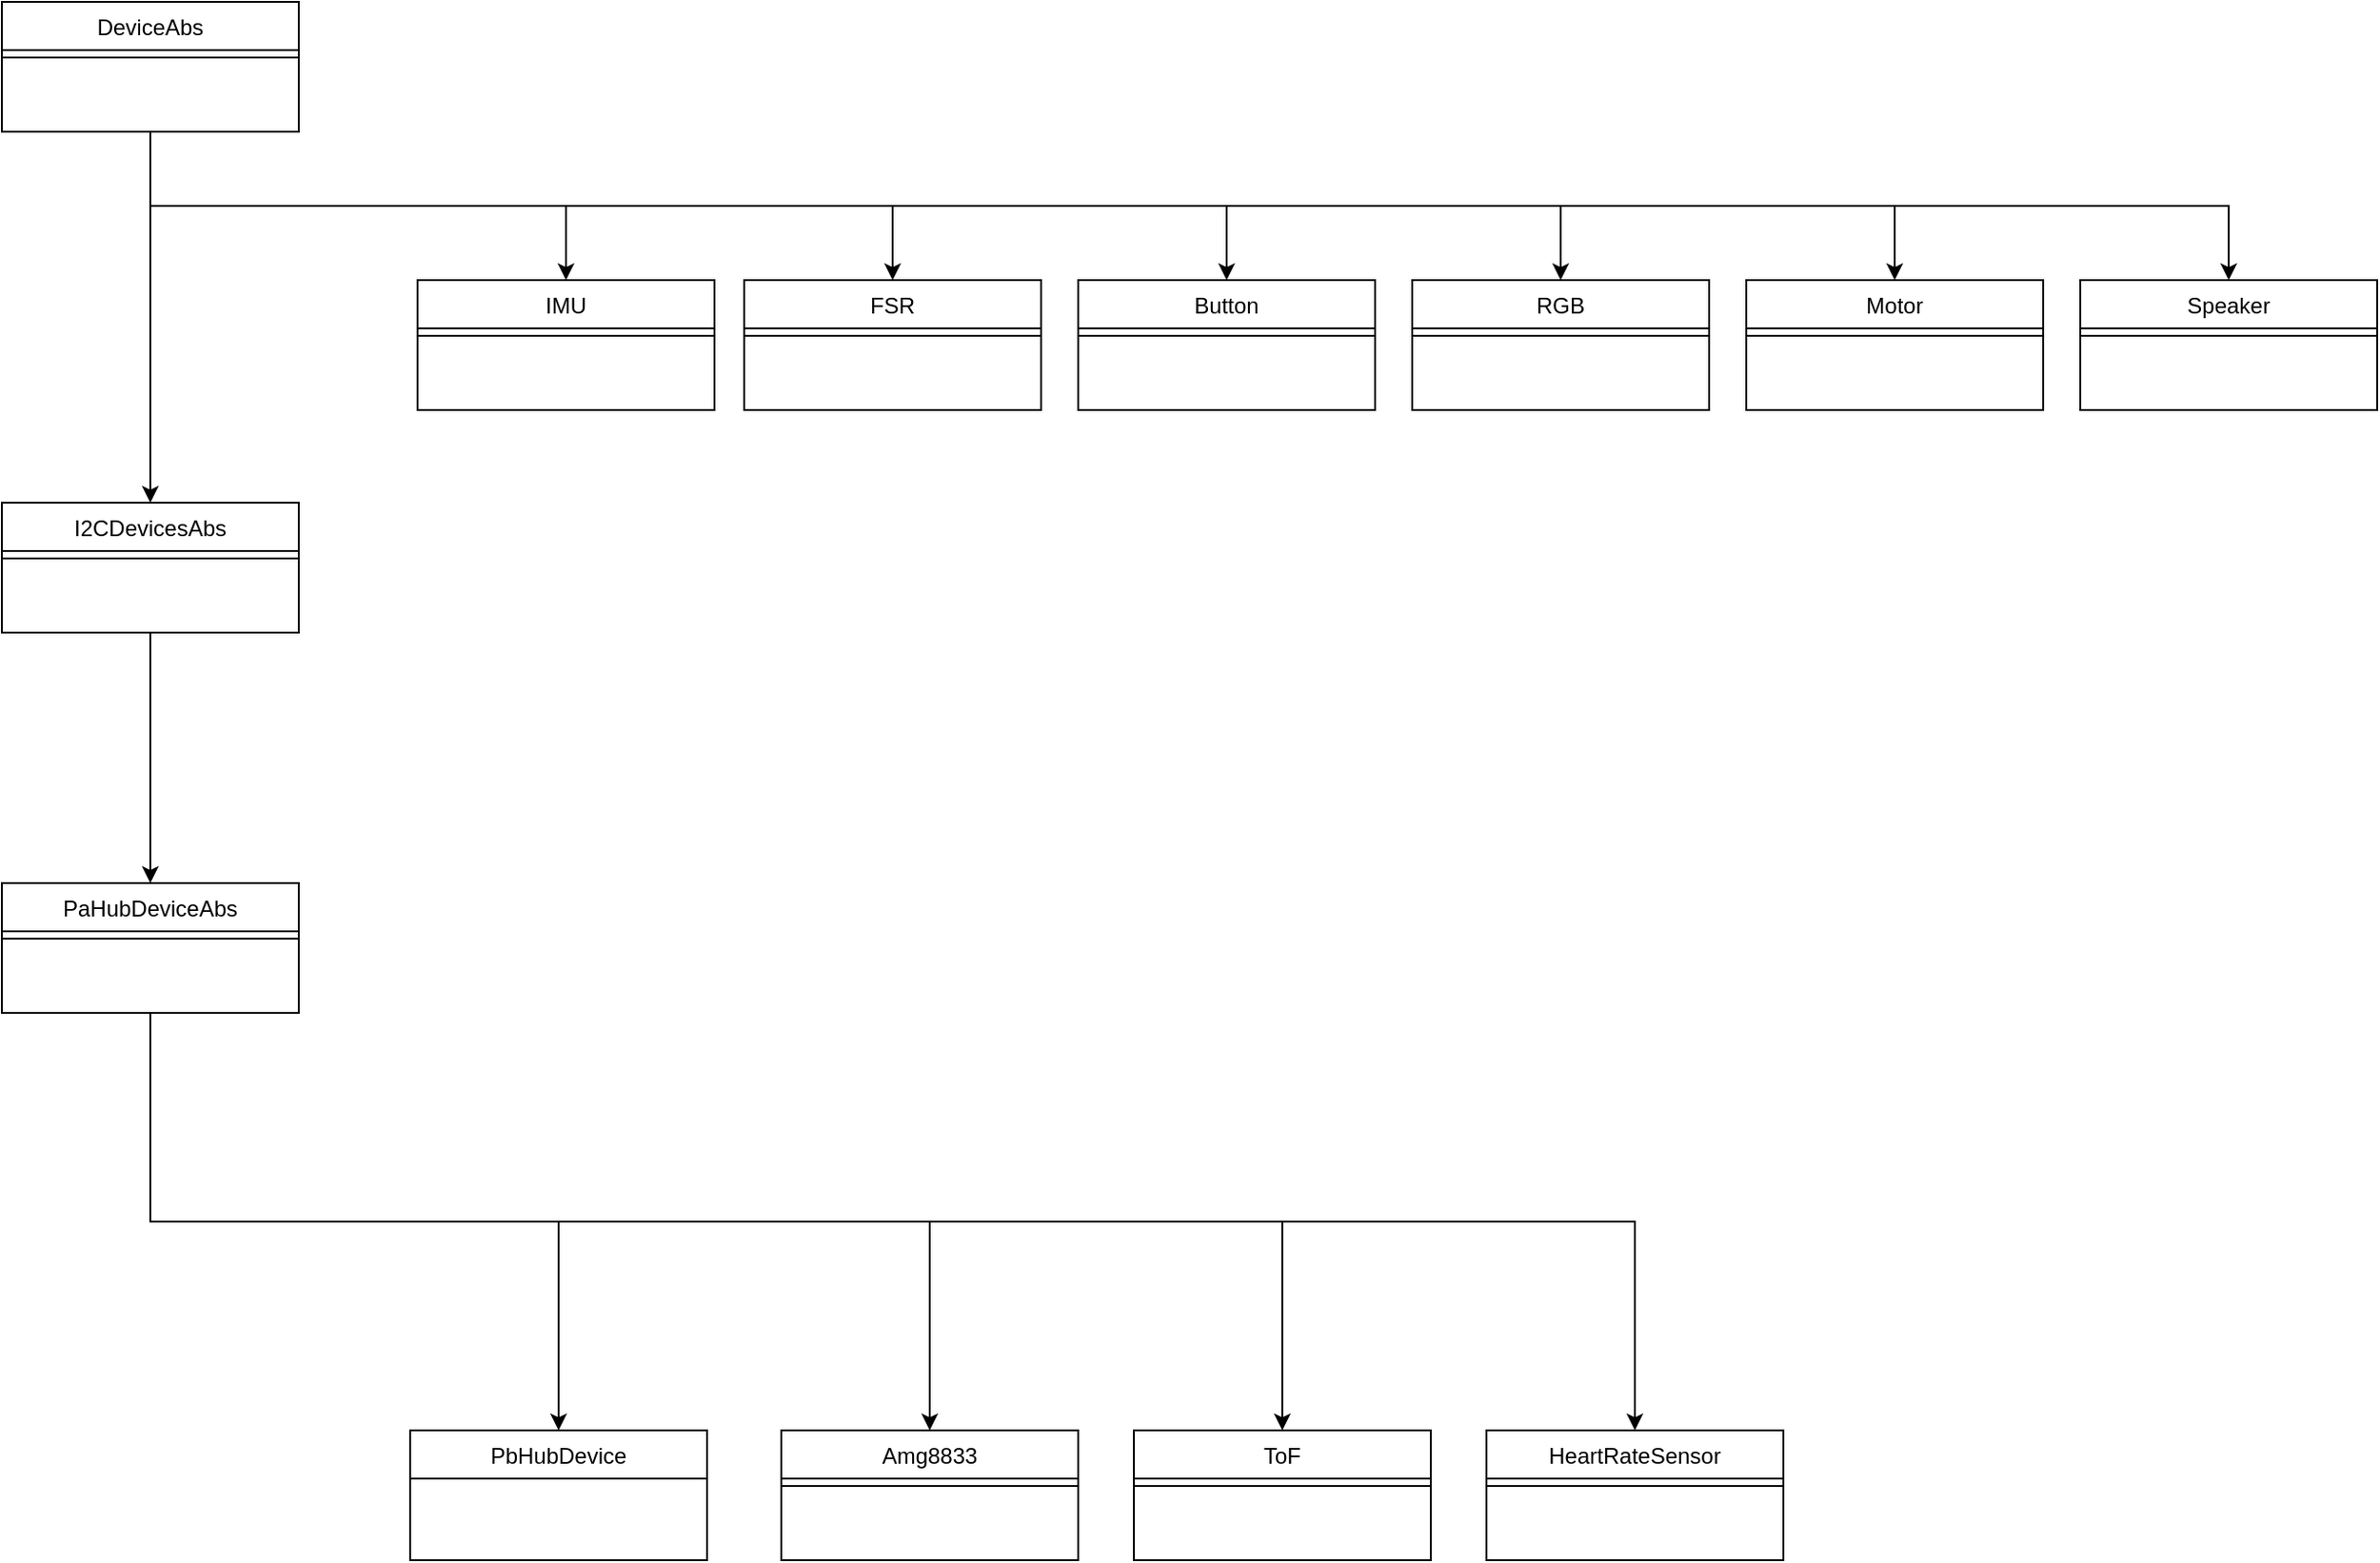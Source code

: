<mxfile version="21.6.8" type="device">
  <diagram id="C5RBs43oDa-KdzZeNtuy" name="Page-1">
    <mxGraphModel dx="2074" dy="1118" grid="1" gridSize="10" guides="1" tooltips="1" connect="1" arrows="1" fold="1" page="1" pageScale="1" pageWidth="827" pageHeight="1169" math="0" shadow="0">
      <root>
        <mxCell id="WIyWlLk6GJQsqaUBKTNV-0" />
        <mxCell id="WIyWlLk6GJQsqaUBKTNV-1" parent="WIyWlLk6GJQsqaUBKTNV-0" />
        <mxCell id="D2YBlvDYuKmeR7rmMp_k-13" style="edgeStyle=orthogonalEdgeStyle;rounded=0;orthogonalLoop=1;jettySize=auto;html=1;exitX=0.5;exitY=1;exitDx=0;exitDy=0;entryX=0.5;entryY=0;entryDx=0;entryDy=0;" parent="WIyWlLk6GJQsqaUBKTNV-1" source="D2YBlvDYuKmeR7rmMp_k-0" target="D2YBlvDYuKmeR7rmMp_k-3" edge="1">
          <mxGeometry relative="1" as="geometry" />
        </mxCell>
        <mxCell id="D2YBlvDYuKmeR7rmMp_k-14" style="edgeStyle=orthogonalEdgeStyle;rounded=0;orthogonalLoop=1;jettySize=auto;html=1;exitX=0.5;exitY=1;exitDx=0;exitDy=0;" parent="WIyWlLk6GJQsqaUBKTNV-1" source="D2YBlvDYuKmeR7rmMp_k-0" target="D2YBlvDYuKmeR7rmMp_k-5" edge="1">
          <mxGeometry relative="1" as="geometry" />
        </mxCell>
        <mxCell id="D2YBlvDYuKmeR7rmMp_k-15" style="edgeStyle=orthogonalEdgeStyle;rounded=0;orthogonalLoop=1;jettySize=auto;html=1;exitX=0.5;exitY=1;exitDx=0;exitDy=0;" parent="WIyWlLk6GJQsqaUBKTNV-1" source="D2YBlvDYuKmeR7rmMp_k-0" target="D2YBlvDYuKmeR7rmMp_k-7" edge="1">
          <mxGeometry relative="1" as="geometry" />
        </mxCell>
        <mxCell id="D2YBlvDYuKmeR7rmMp_k-16" style="edgeStyle=orthogonalEdgeStyle;rounded=0;orthogonalLoop=1;jettySize=auto;html=1;exitX=0.5;exitY=1;exitDx=0;exitDy=0;entryX=0.5;entryY=0;entryDx=0;entryDy=0;" parent="WIyWlLk6GJQsqaUBKTNV-1" source="D2YBlvDYuKmeR7rmMp_k-0" target="D2YBlvDYuKmeR7rmMp_k-9" edge="1">
          <mxGeometry relative="1" as="geometry" />
        </mxCell>
        <mxCell id="D2YBlvDYuKmeR7rmMp_k-17" style="edgeStyle=orthogonalEdgeStyle;rounded=0;orthogonalLoop=1;jettySize=auto;html=1;exitX=0.5;exitY=1;exitDx=0;exitDy=0;entryX=0.5;entryY=0;entryDx=0;entryDy=0;" parent="WIyWlLk6GJQsqaUBKTNV-1" source="D2YBlvDYuKmeR7rmMp_k-0" target="D2YBlvDYuKmeR7rmMp_k-11" edge="1">
          <mxGeometry relative="1" as="geometry" />
        </mxCell>
        <mxCell id="D2YBlvDYuKmeR7rmMp_k-20" style="edgeStyle=orthogonalEdgeStyle;rounded=0;orthogonalLoop=1;jettySize=auto;html=1;exitX=0.5;exitY=1;exitDx=0;exitDy=0;entryX=0.5;entryY=0;entryDx=0;entryDy=0;" parent="WIyWlLk6GJQsqaUBKTNV-1" source="D2YBlvDYuKmeR7rmMp_k-0" target="D2YBlvDYuKmeR7rmMp_k-18" edge="1">
          <mxGeometry relative="1" as="geometry" />
        </mxCell>
        <mxCell id="D2YBlvDYuKmeR7rmMp_k-26" style="edgeStyle=orthogonalEdgeStyle;rounded=0;orthogonalLoop=1;jettySize=auto;html=1;exitX=0.5;exitY=1;exitDx=0;exitDy=0;" parent="WIyWlLk6GJQsqaUBKTNV-1" source="D2YBlvDYuKmeR7rmMp_k-0" target="D2YBlvDYuKmeR7rmMp_k-24" edge="1">
          <mxGeometry relative="1" as="geometry" />
        </mxCell>
        <mxCell id="D2YBlvDYuKmeR7rmMp_k-0" value="DeviceAbs" style="swimlane;fontStyle=0;align=center;verticalAlign=top;childLayout=stackLayout;horizontal=1;startSize=26;horizontalStack=0;resizeParent=1;resizeLast=0;collapsible=1;marginBottom=0;rounded=0;shadow=0;strokeWidth=1;" parent="WIyWlLk6GJQsqaUBKTNV-1" vertex="1">
          <mxGeometry x="190" y="110" width="160" height="70" as="geometry">
            <mxRectangle x="340" y="380" width="170" height="26" as="alternateBounds" />
          </mxGeometry>
        </mxCell>
        <mxCell id="D2YBlvDYuKmeR7rmMp_k-2" value="" style="line;html=1;strokeWidth=1;align=left;verticalAlign=middle;spacingTop=-1;spacingLeft=3;spacingRight=3;rotatable=0;labelPosition=right;points=[];portConstraint=eastwest;" parent="D2YBlvDYuKmeR7rmMp_k-0" vertex="1">
          <mxGeometry y="26" width="160" height="8" as="geometry" />
        </mxCell>
        <mxCell id="D2YBlvDYuKmeR7rmMp_k-3" value="IMU" style="swimlane;fontStyle=0;align=center;verticalAlign=top;childLayout=stackLayout;horizontal=1;startSize=26;horizontalStack=0;resizeParent=1;resizeLast=0;collapsible=1;marginBottom=0;rounded=0;shadow=0;strokeWidth=1;" parent="WIyWlLk6GJQsqaUBKTNV-1" vertex="1">
          <mxGeometry x="414" y="260" width="160" height="70" as="geometry">
            <mxRectangle x="340" y="380" width="170" height="26" as="alternateBounds" />
          </mxGeometry>
        </mxCell>
        <mxCell id="D2YBlvDYuKmeR7rmMp_k-4" value="" style="line;html=1;strokeWidth=1;align=left;verticalAlign=middle;spacingTop=-1;spacingLeft=3;spacingRight=3;rotatable=0;labelPosition=right;points=[];portConstraint=eastwest;" parent="D2YBlvDYuKmeR7rmMp_k-3" vertex="1">
          <mxGeometry y="26" width="160" height="8" as="geometry" />
        </mxCell>
        <mxCell id="D2YBlvDYuKmeR7rmMp_k-5" value="FSR" style="swimlane;fontStyle=0;align=center;verticalAlign=top;childLayout=stackLayout;horizontal=1;startSize=26;horizontalStack=0;resizeParent=1;resizeLast=0;collapsible=1;marginBottom=0;rounded=0;shadow=0;strokeWidth=1;" parent="WIyWlLk6GJQsqaUBKTNV-1" vertex="1">
          <mxGeometry x="590" y="260" width="160" height="70" as="geometry">
            <mxRectangle x="340" y="380" width="170" height="26" as="alternateBounds" />
          </mxGeometry>
        </mxCell>
        <mxCell id="D2YBlvDYuKmeR7rmMp_k-6" value="" style="line;html=1;strokeWidth=1;align=left;verticalAlign=middle;spacingTop=-1;spacingLeft=3;spacingRight=3;rotatable=0;labelPosition=right;points=[];portConstraint=eastwest;" parent="D2YBlvDYuKmeR7rmMp_k-5" vertex="1">
          <mxGeometry y="26" width="160" height="8" as="geometry" />
        </mxCell>
        <mxCell id="D2YBlvDYuKmeR7rmMp_k-7" value="Button" style="swimlane;fontStyle=0;align=center;verticalAlign=top;childLayout=stackLayout;horizontal=1;startSize=26;horizontalStack=0;resizeParent=1;resizeLast=0;collapsible=1;marginBottom=0;rounded=0;shadow=0;strokeWidth=1;" parent="WIyWlLk6GJQsqaUBKTNV-1" vertex="1">
          <mxGeometry x="770" y="260" width="160" height="70" as="geometry">
            <mxRectangle x="340" y="380" width="170" height="26" as="alternateBounds" />
          </mxGeometry>
        </mxCell>
        <mxCell id="D2YBlvDYuKmeR7rmMp_k-8" value="" style="line;html=1;strokeWidth=1;align=left;verticalAlign=middle;spacingTop=-1;spacingLeft=3;spacingRight=3;rotatable=0;labelPosition=right;points=[];portConstraint=eastwest;" parent="D2YBlvDYuKmeR7rmMp_k-7" vertex="1">
          <mxGeometry y="26" width="160" height="8" as="geometry" />
        </mxCell>
        <mxCell id="D2YBlvDYuKmeR7rmMp_k-9" value="RGB" style="swimlane;fontStyle=0;align=center;verticalAlign=top;childLayout=stackLayout;horizontal=1;startSize=26;horizontalStack=0;resizeParent=1;resizeLast=0;collapsible=1;marginBottom=0;rounded=0;shadow=0;strokeWidth=1;" parent="WIyWlLk6GJQsqaUBKTNV-1" vertex="1">
          <mxGeometry x="950" y="260" width="160" height="70" as="geometry">
            <mxRectangle x="340" y="380" width="170" height="26" as="alternateBounds" />
          </mxGeometry>
        </mxCell>
        <mxCell id="D2YBlvDYuKmeR7rmMp_k-10" value="" style="line;html=1;strokeWidth=1;align=left;verticalAlign=middle;spacingTop=-1;spacingLeft=3;spacingRight=3;rotatable=0;labelPosition=right;points=[];portConstraint=eastwest;" parent="D2YBlvDYuKmeR7rmMp_k-9" vertex="1">
          <mxGeometry y="26" width="160" height="8" as="geometry" />
        </mxCell>
        <mxCell id="D2YBlvDYuKmeR7rmMp_k-11" value="Motor" style="swimlane;fontStyle=0;align=center;verticalAlign=top;childLayout=stackLayout;horizontal=1;startSize=26;horizontalStack=0;resizeParent=1;resizeLast=0;collapsible=1;marginBottom=0;rounded=0;shadow=0;strokeWidth=1;" parent="WIyWlLk6GJQsqaUBKTNV-1" vertex="1">
          <mxGeometry x="1130" y="260" width="160" height="70" as="geometry">
            <mxRectangle x="340" y="380" width="170" height="26" as="alternateBounds" />
          </mxGeometry>
        </mxCell>
        <mxCell id="D2YBlvDYuKmeR7rmMp_k-12" value="" style="line;html=1;strokeWidth=1;align=left;verticalAlign=middle;spacingTop=-1;spacingLeft=3;spacingRight=3;rotatable=0;labelPosition=right;points=[];portConstraint=eastwest;" parent="D2YBlvDYuKmeR7rmMp_k-11" vertex="1">
          <mxGeometry y="26" width="160" height="8" as="geometry" />
        </mxCell>
        <mxCell id="D2YBlvDYuKmeR7rmMp_k-29" style="edgeStyle=orthogonalEdgeStyle;rounded=0;orthogonalLoop=1;jettySize=auto;html=1;exitX=0.5;exitY=1;exitDx=0;exitDy=0;entryX=0.5;entryY=0;entryDx=0;entryDy=0;" parent="WIyWlLk6GJQsqaUBKTNV-1" source="D2YBlvDYuKmeR7rmMp_k-18" target="D2YBlvDYuKmeR7rmMp_k-22" edge="1">
          <mxGeometry relative="1" as="geometry" />
        </mxCell>
        <mxCell id="D2YBlvDYuKmeR7rmMp_k-18" value="I2CDevicesAbs" style="swimlane;fontStyle=0;align=center;verticalAlign=top;childLayout=stackLayout;horizontal=1;startSize=26;horizontalStack=0;resizeParent=1;resizeLast=0;collapsible=1;marginBottom=0;rounded=0;shadow=0;strokeWidth=1;" parent="WIyWlLk6GJQsqaUBKTNV-1" vertex="1">
          <mxGeometry x="190" y="380" width="160" height="70" as="geometry">
            <mxRectangle x="340" y="380" width="170" height="26" as="alternateBounds" />
          </mxGeometry>
        </mxCell>
        <mxCell id="D2YBlvDYuKmeR7rmMp_k-19" value="" style="line;html=1;strokeWidth=1;align=left;verticalAlign=middle;spacingTop=-1;spacingLeft=3;spacingRight=3;rotatable=0;labelPosition=right;points=[];portConstraint=eastwest;" parent="D2YBlvDYuKmeR7rmMp_k-18" vertex="1">
          <mxGeometry y="26" width="160" height="8" as="geometry" />
        </mxCell>
        <mxCell id="D2YBlvDYuKmeR7rmMp_k-38" style="edgeStyle=orthogonalEdgeStyle;rounded=0;orthogonalLoop=1;jettySize=auto;html=1;exitX=0.5;exitY=1;exitDx=0;exitDy=0;entryX=0.5;entryY=0;entryDx=0;entryDy=0;" parent="WIyWlLk6GJQsqaUBKTNV-1" source="D2YBlvDYuKmeR7rmMp_k-22" target="D2YBlvDYuKmeR7rmMp_k-37" edge="1">
          <mxGeometry relative="1" as="geometry" />
        </mxCell>
        <mxCell id="D2YBlvDYuKmeR7rmMp_k-39" style="edgeStyle=orthogonalEdgeStyle;rounded=0;orthogonalLoop=1;jettySize=auto;html=1;exitX=0.5;exitY=1;exitDx=0;exitDy=0;entryX=0.5;entryY=0;entryDx=0;entryDy=0;" parent="WIyWlLk6GJQsqaUBKTNV-1" source="D2YBlvDYuKmeR7rmMp_k-22" target="D2YBlvDYuKmeR7rmMp_k-31" edge="1">
          <mxGeometry relative="1" as="geometry" />
        </mxCell>
        <mxCell id="D2YBlvDYuKmeR7rmMp_k-40" style="edgeStyle=orthogonalEdgeStyle;rounded=0;orthogonalLoop=1;jettySize=auto;html=1;exitX=0.5;exitY=1;exitDx=0;exitDy=0;entryX=0.5;entryY=0;entryDx=0;entryDy=0;" parent="WIyWlLk6GJQsqaUBKTNV-1" source="D2YBlvDYuKmeR7rmMp_k-22" target="D2YBlvDYuKmeR7rmMp_k-33" edge="1">
          <mxGeometry relative="1" as="geometry" />
        </mxCell>
        <mxCell id="D2YBlvDYuKmeR7rmMp_k-41" style="edgeStyle=orthogonalEdgeStyle;rounded=0;orthogonalLoop=1;jettySize=auto;html=1;exitX=0.5;exitY=1;exitDx=0;exitDy=0;entryX=0.5;entryY=0;entryDx=0;entryDy=0;" parent="WIyWlLk6GJQsqaUBKTNV-1" source="D2YBlvDYuKmeR7rmMp_k-22" target="D2YBlvDYuKmeR7rmMp_k-35" edge="1">
          <mxGeometry relative="1" as="geometry" />
        </mxCell>
        <mxCell id="D2YBlvDYuKmeR7rmMp_k-22" value="PaHubDeviceAbs" style="swimlane;fontStyle=0;align=center;verticalAlign=top;childLayout=stackLayout;horizontal=1;startSize=26;horizontalStack=0;resizeParent=1;resizeLast=0;collapsible=1;marginBottom=0;rounded=0;shadow=0;strokeWidth=1;" parent="WIyWlLk6GJQsqaUBKTNV-1" vertex="1">
          <mxGeometry x="190" y="585" width="160" height="70" as="geometry">
            <mxRectangle x="340" y="380" width="170" height="26" as="alternateBounds" />
          </mxGeometry>
        </mxCell>
        <mxCell id="D2YBlvDYuKmeR7rmMp_k-23" value="" style="line;html=1;strokeWidth=1;align=left;verticalAlign=middle;spacingTop=-1;spacingLeft=3;spacingRight=3;rotatable=0;labelPosition=right;points=[];portConstraint=eastwest;" parent="D2YBlvDYuKmeR7rmMp_k-22" vertex="1">
          <mxGeometry y="26" width="160" height="8" as="geometry" />
        </mxCell>
        <mxCell id="D2YBlvDYuKmeR7rmMp_k-24" value="Speaker" style="swimlane;fontStyle=0;align=center;verticalAlign=top;childLayout=stackLayout;horizontal=1;startSize=26;horizontalStack=0;resizeParent=1;resizeLast=0;collapsible=1;marginBottom=0;rounded=0;shadow=0;strokeWidth=1;" parent="WIyWlLk6GJQsqaUBKTNV-1" vertex="1">
          <mxGeometry x="1310" y="260" width="160" height="70" as="geometry">
            <mxRectangle x="340" y="380" width="170" height="26" as="alternateBounds" />
          </mxGeometry>
        </mxCell>
        <mxCell id="D2YBlvDYuKmeR7rmMp_k-25" value="" style="line;html=1;strokeWidth=1;align=left;verticalAlign=middle;spacingTop=-1;spacingLeft=3;spacingRight=3;rotatable=0;labelPosition=right;points=[];portConstraint=eastwest;" parent="D2YBlvDYuKmeR7rmMp_k-24" vertex="1">
          <mxGeometry y="26" width="160" height="8" as="geometry" />
        </mxCell>
        <mxCell id="D2YBlvDYuKmeR7rmMp_k-31" value="Amg8833" style="swimlane;fontStyle=0;align=center;verticalAlign=top;childLayout=stackLayout;horizontal=1;startSize=26;horizontalStack=0;resizeParent=1;resizeLast=0;collapsible=1;marginBottom=0;rounded=0;shadow=0;strokeWidth=1;" parent="WIyWlLk6GJQsqaUBKTNV-1" vertex="1">
          <mxGeometry x="610" y="880" width="160" height="70" as="geometry">
            <mxRectangle x="340" y="380" width="170" height="26" as="alternateBounds" />
          </mxGeometry>
        </mxCell>
        <mxCell id="D2YBlvDYuKmeR7rmMp_k-32" value="" style="line;html=1;strokeWidth=1;align=left;verticalAlign=middle;spacingTop=-1;spacingLeft=3;spacingRight=3;rotatable=0;labelPosition=right;points=[];portConstraint=eastwest;" parent="D2YBlvDYuKmeR7rmMp_k-31" vertex="1">
          <mxGeometry y="26" width="160" height="8" as="geometry" />
        </mxCell>
        <mxCell id="D2YBlvDYuKmeR7rmMp_k-33" value="ToF" style="swimlane;fontStyle=0;align=center;verticalAlign=top;childLayout=stackLayout;horizontal=1;startSize=26;horizontalStack=0;resizeParent=1;resizeLast=0;collapsible=1;marginBottom=0;rounded=0;shadow=0;strokeWidth=1;" parent="WIyWlLk6GJQsqaUBKTNV-1" vertex="1">
          <mxGeometry x="800" y="880" width="160" height="70" as="geometry">
            <mxRectangle x="340" y="380" width="170" height="26" as="alternateBounds" />
          </mxGeometry>
        </mxCell>
        <mxCell id="D2YBlvDYuKmeR7rmMp_k-34" value="" style="line;html=1;strokeWidth=1;align=left;verticalAlign=middle;spacingTop=-1;spacingLeft=3;spacingRight=3;rotatable=0;labelPosition=right;points=[];portConstraint=eastwest;" parent="D2YBlvDYuKmeR7rmMp_k-33" vertex="1">
          <mxGeometry y="26" width="160" height="8" as="geometry" />
        </mxCell>
        <mxCell id="D2YBlvDYuKmeR7rmMp_k-35" value="HeartRateSensor" style="swimlane;fontStyle=0;align=center;verticalAlign=top;childLayout=stackLayout;horizontal=1;startSize=26;horizontalStack=0;resizeParent=1;resizeLast=0;collapsible=1;marginBottom=0;rounded=0;shadow=0;strokeWidth=1;" parent="WIyWlLk6GJQsqaUBKTNV-1" vertex="1">
          <mxGeometry x="990" y="880" width="160" height="70" as="geometry">
            <mxRectangle x="340" y="380" width="170" height="26" as="alternateBounds" />
          </mxGeometry>
        </mxCell>
        <mxCell id="D2YBlvDYuKmeR7rmMp_k-36" value="" style="line;html=1;strokeWidth=1;align=left;verticalAlign=middle;spacingTop=-1;spacingLeft=3;spacingRight=3;rotatable=0;labelPosition=right;points=[];portConstraint=eastwest;" parent="D2YBlvDYuKmeR7rmMp_k-35" vertex="1">
          <mxGeometry y="26" width="160" height="8" as="geometry" />
        </mxCell>
        <mxCell id="D2YBlvDYuKmeR7rmMp_k-37" value="PbHubDevice" style="swimlane;fontStyle=0;align=center;verticalAlign=top;childLayout=stackLayout;horizontal=1;startSize=26;horizontalStack=0;resizeParent=1;resizeLast=0;collapsible=1;marginBottom=0;rounded=0;shadow=0;strokeWidth=1;" parent="WIyWlLk6GJQsqaUBKTNV-1" vertex="1">
          <mxGeometry x="410" y="880" width="160" height="70" as="geometry">
            <mxRectangle x="340" y="380" width="170" height="26" as="alternateBounds" />
          </mxGeometry>
        </mxCell>
      </root>
    </mxGraphModel>
  </diagram>
</mxfile>
